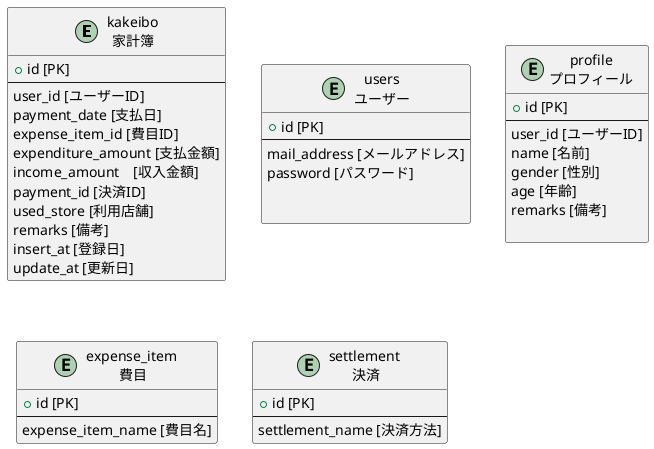 @startuml tables
entity kakeibo as "kakeibo\n家計簿" {
  + id [PK]
  --
  user_id [ユーザーID]
  payment_date [支払日]
  expense_item_id [費目ID]
  expenditure_amount [支払金額]
  income_amount　[収入金額]
  payment_id [決済ID]
  used_store [利用店舗]
  remarks [備考]
  insert_at [登録日]
  update_at [更新日]
}

entity users as "users\nユーザー" {
  + id [PK]
  --
  mail_address [メールアドレス]
  password [パスワード]
  

}

entity profile as "profile\nプロフィール" {
  + id [PK]
  --
  user_id [ユーザーID]
  name [名前]
  gender [性別]
  age [年齢]
  remarks [備考]
  
}

entity expense_item  as "expense_item \n費目" {
  + id [PK]
  --
  expense_item_name [費目名]
}

entity settlement  as "settlement \n決済" {
  + id [PK]
  --
  settlement_name [決済方法]
}


@enduml